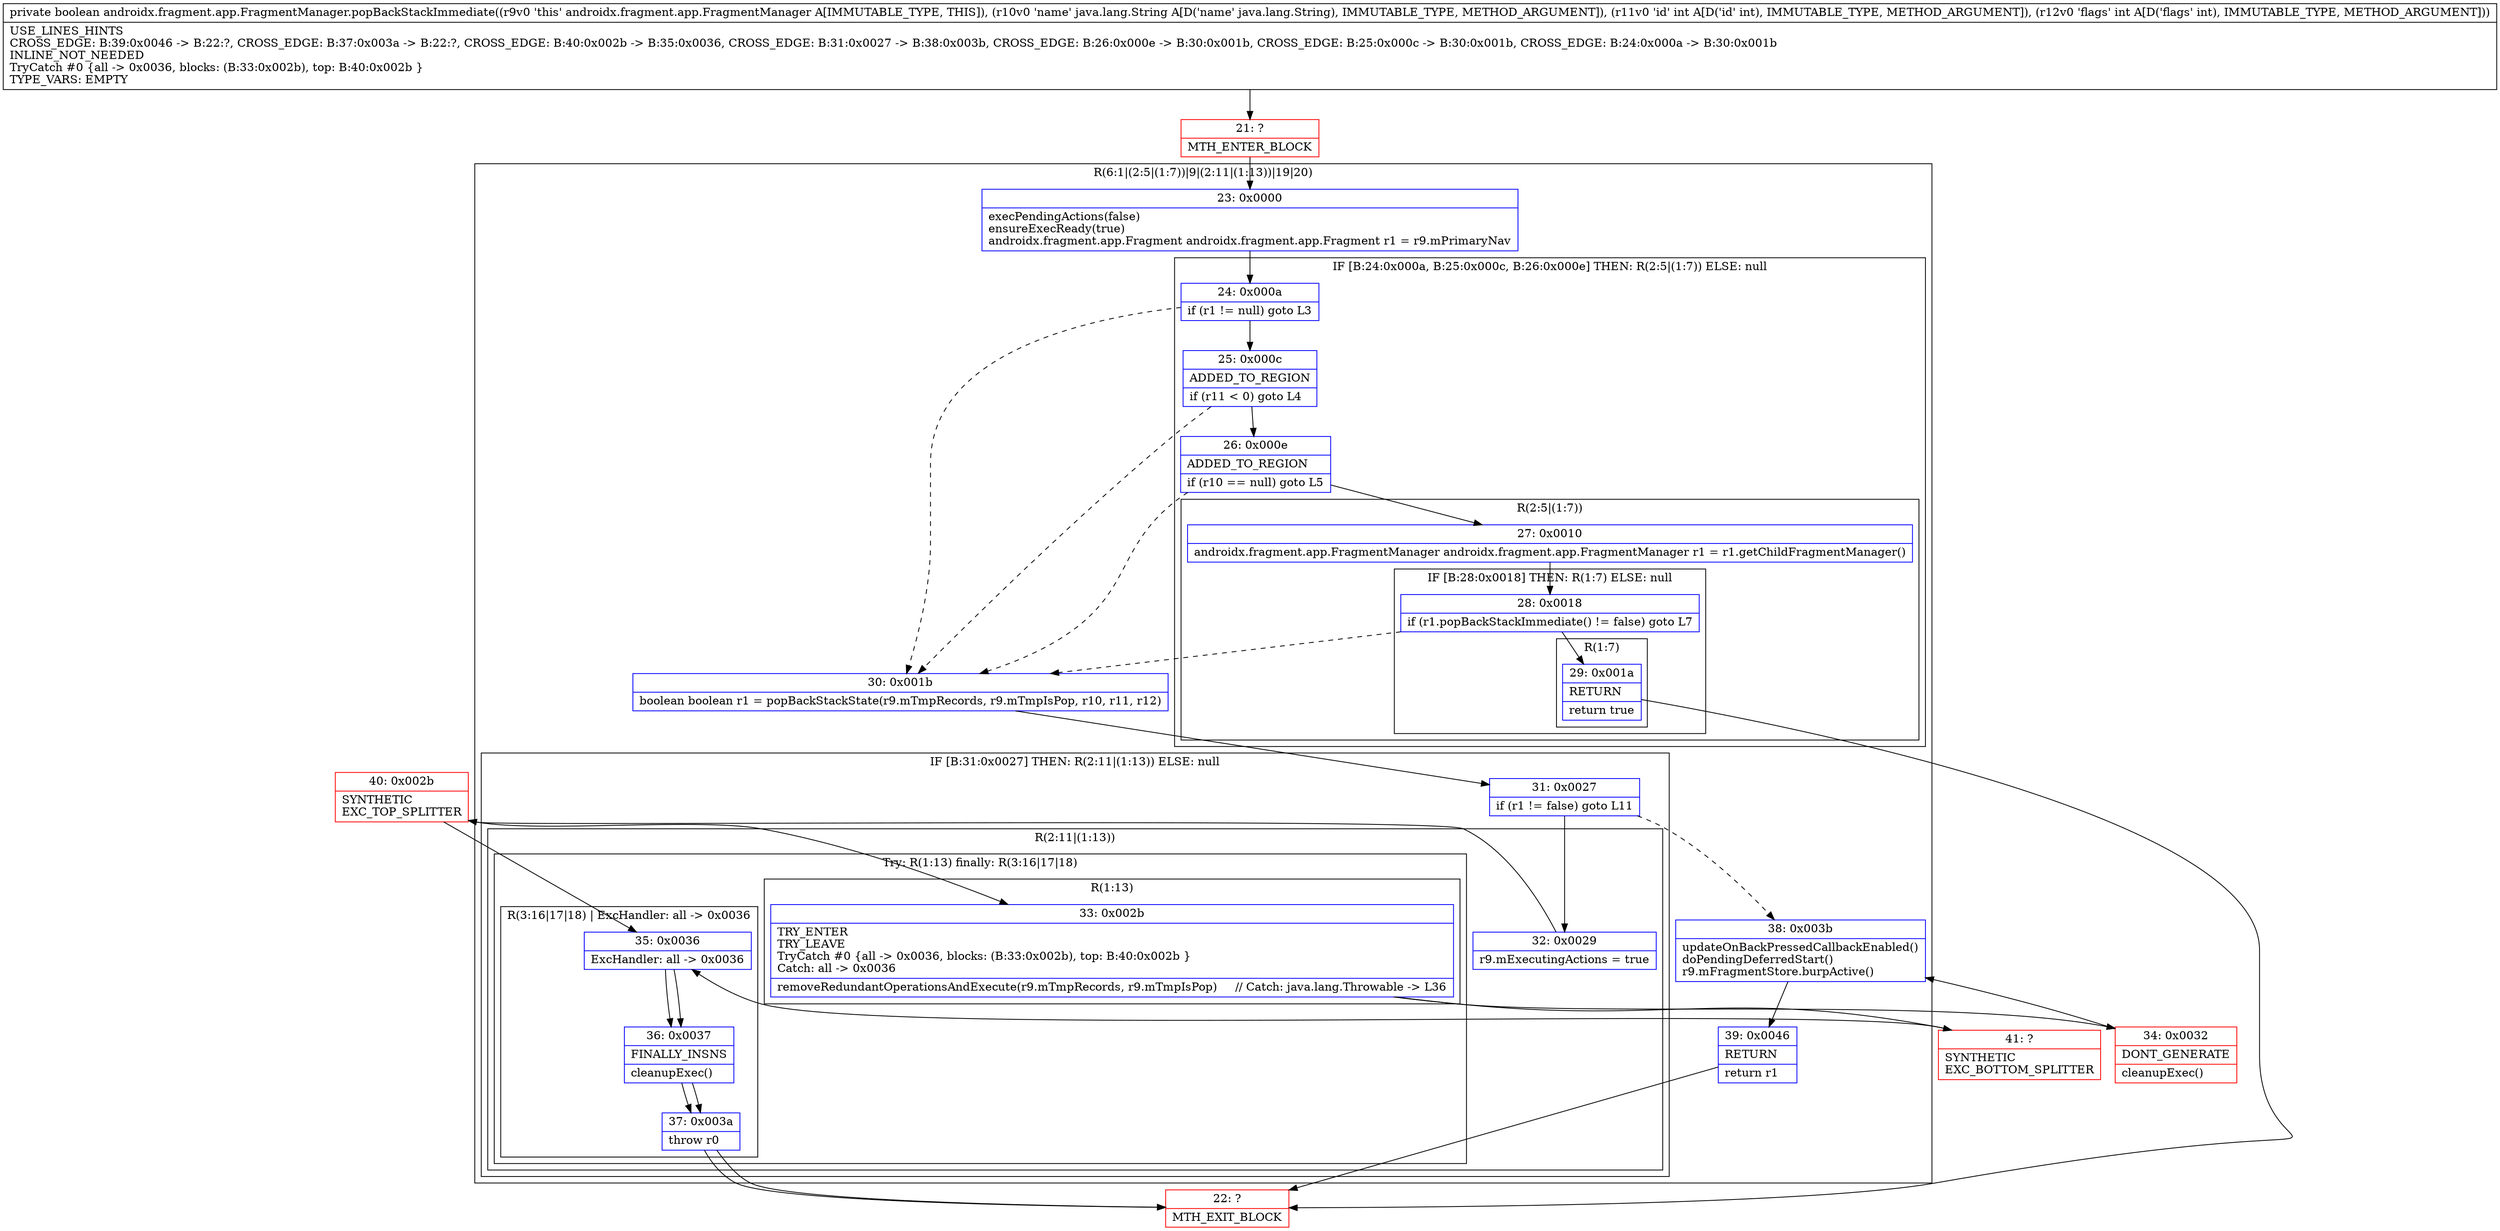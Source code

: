 digraph "CFG forandroidx.fragment.app.FragmentManager.popBackStackImmediate(Ljava\/lang\/String;II)Z" {
subgraph cluster_Region_1002140289 {
label = "R(6:1|(2:5|(1:7))|9|(2:11|(1:13))|19|20)";
node [shape=record,color=blue];
Node_23 [shape=record,label="{23\:\ 0x0000|execPendingActions(false)\lensureExecReady(true)\landroidx.fragment.app.Fragment androidx.fragment.app.Fragment r1 = r9.mPrimaryNav\l}"];
subgraph cluster_IfRegion_732784293 {
label = "IF [B:24:0x000a, B:25:0x000c, B:26:0x000e] THEN: R(2:5|(1:7)) ELSE: null";
node [shape=record,color=blue];
Node_24 [shape=record,label="{24\:\ 0x000a|if (r1 != null) goto L3\l}"];
Node_25 [shape=record,label="{25\:\ 0x000c|ADDED_TO_REGION\l|if (r11 \< 0) goto L4\l}"];
Node_26 [shape=record,label="{26\:\ 0x000e|ADDED_TO_REGION\l|if (r10 == null) goto L5\l}"];
subgraph cluster_Region_1593524363 {
label = "R(2:5|(1:7))";
node [shape=record,color=blue];
Node_27 [shape=record,label="{27\:\ 0x0010|androidx.fragment.app.FragmentManager androidx.fragment.app.FragmentManager r1 = r1.getChildFragmentManager()\l}"];
subgraph cluster_IfRegion_437119011 {
label = "IF [B:28:0x0018] THEN: R(1:7) ELSE: null";
node [shape=record,color=blue];
Node_28 [shape=record,label="{28\:\ 0x0018|if (r1.popBackStackImmediate() != false) goto L7\l}"];
subgraph cluster_Region_1777471971 {
label = "R(1:7)";
node [shape=record,color=blue];
Node_29 [shape=record,label="{29\:\ 0x001a|RETURN\l|return true\l}"];
}
}
}
}
Node_30 [shape=record,label="{30\:\ 0x001b|boolean boolean r1 = popBackStackState(r9.mTmpRecords, r9.mTmpIsPop, r10, r11, r12)\l}"];
subgraph cluster_IfRegion_2059580032 {
label = "IF [B:31:0x0027] THEN: R(2:11|(1:13)) ELSE: null";
node [shape=record,color=blue];
Node_31 [shape=record,label="{31\:\ 0x0027|if (r1 != false) goto L11\l}"];
subgraph cluster_Region_1342925484 {
label = "R(2:11|(1:13))";
node [shape=record,color=blue];
Node_32 [shape=record,label="{32\:\ 0x0029|r9.mExecutingActions = true\l}"];
subgraph cluster_TryCatchRegion_1787546097 {
label = "Try: R(1:13) finally: R(3:16|17|18)";
node [shape=record,color=blue];
subgraph cluster_Region_502497672 {
label = "R(1:13)";
node [shape=record,color=blue];
Node_33 [shape=record,label="{33\:\ 0x002b|TRY_ENTER\lTRY_LEAVE\lTryCatch #0 \{all \-\> 0x0036, blocks: (B:33:0x002b), top: B:40:0x002b \}\lCatch: all \-\> 0x0036\l|removeRedundantOperationsAndExecute(r9.mTmpRecords, r9.mTmpIsPop)     \/\/ Catch: java.lang.Throwable \-\> L36\l}"];
}
subgraph cluster_Region_1693968092 {
label = "R(3:16|17|18) | ExcHandler: all \-\> 0x0036\l";
node [shape=record,color=blue];
Node_35 [shape=record,label="{35\:\ 0x0036|ExcHandler: all \-\> 0x0036\l}"];
Node_36 [shape=record,label="{36\:\ 0x0037|FINALLY_INSNS\l|cleanupExec()\l}"];
Node_37 [shape=record,label="{37\:\ 0x003a|throw r0\l}"];
}
}
}
}
Node_38 [shape=record,label="{38\:\ 0x003b|updateOnBackPressedCallbackEnabled()\ldoPendingDeferredStart()\lr9.mFragmentStore.burpActive()\l}"];
Node_39 [shape=record,label="{39\:\ 0x0046|RETURN\l|return r1\l}"];
}
subgraph cluster_Region_1693968092 {
label = "R(3:16|17|18) | ExcHandler: all \-\> 0x0036\l";
node [shape=record,color=blue];
Node_35 [shape=record,label="{35\:\ 0x0036|ExcHandler: all \-\> 0x0036\l}"];
Node_36 [shape=record,label="{36\:\ 0x0037|FINALLY_INSNS\l|cleanupExec()\l}"];
Node_37 [shape=record,label="{37\:\ 0x003a|throw r0\l}"];
}
Node_21 [shape=record,color=red,label="{21\:\ ?|MTH_ENTER_BLOCK\l}"];
Node_22 [shape=record,color=red,label="{22\:\ ?|MTH_EXIT_BLOCK\l}"];
Node_40 [shape=record,color=red,label="{40\:\ 0x002b|SYNTHETIC\lEXC_TOP_SPLITTER\l}"];
Node_34 [shape=record,color=red,label="{34\:\ 0x0032|DONT_GENERATE\l|cleanupExec()\l}"];
Node_41 [shape=record,color=red,label="{41\:\ ?|SYNTHETIC\lEXC_BOTTOM_SPLITTER\l}"];
MethodNode[shape=record,label="{private boolean androidx.fragment.app.FragmentManager.popBackStackImmediate((r9v0 'this' androidx.fragment.app.FragmentManager A[IMMUTABLE_TYPE, THIS]), (r10v0 'name' java.lang.String A[D('name' java.lang.String), IMMUTABLE_TYPE, METHOD_ARGUMENT]), (r11v0 'id' int A[D('id' int), IMMUTABLE_TYPE, METHOD_ARGUMENT]), (r12v0 'flags' int A[D('flags' int), IMMUTABLE_TYPE, METHOD_ARGUMENT]))  | USE_LINES_HINTS\lCROSS_EDGE: B:39:0x0046 \-\> B:22:?, CROSS_EDGE: B:37:0x003a \-\> B:22:?, CROSS_EDGE: B:40:0x002b \-\> B:35:0x0036, CROSS_EDGE: B:31:0x0027 \-\> B:38:0x003b, CROSS_EDGE: B:26:0x000e \-\> B:30:0x001b, CROSS_EDGE: B:25:0x000c \-\> B:30:0x001b, CROSS_EDGE: B:24:0x000a \-\> B:30:0x001b\lINLINE_NOT_NEEDED\lTryCatch #0 \{all \-\> 0x0036, blocks: (B:33:0x002b), top: B:40:0x002b \}\lTYPE_VARS: EMPTY\l}"];
MethodNode -> Node_21;Node_23 -> Node_24;
Node_24 -> Node_25;
Node_24 -> Node_30[style=dashed];
Node_25 -> Node_26;
Node_25 -> Node_30[style=dashed];
Node_26 -> Node_27;
Node_26 -> Node_30[style=dashed];
Node_27 -> Node_28;
Node_28 -> Node_29;
Node_28 -> Node_30[style=dashed];
Node_29 -> Node_22;
Node_30 -> Node_31;
Node_31 -> Node_32;
Node_31 -> Node_38[style=dashed];
Node_32 -> Node_40;
Node_33 -> Node_34;
Node_33 -> Node_41;
Node_35 -> Node_36;
Node_36 -> Node_37;
Node_37 -> Node_22;
Node_38 -> Node_39;
Node_39 -> Node_22;
Node_35 -> Node_36;
Node_36 -> Node_37;
Node_37 -> Node_22;
Node_21 -> Node_23;
Node_40 -> Node_33;
Node_40 -> Node_35;
Node_34 -> Node_38;
Node_41 -> Node_35;
}

